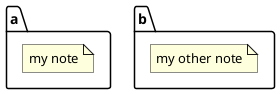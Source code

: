 {
  "sha1": "2hki1a5kw6jb4g2pzd0ix1zvudh19yw",
  "insertion": {
    "when": "2024-05-30T20:48:19.998Z",
    "user": "plantuml@gmail.com"
  }
}
@startuml
package a {
note "my note" as M
}

package b {
note "my other note" as M
}
@enduml
